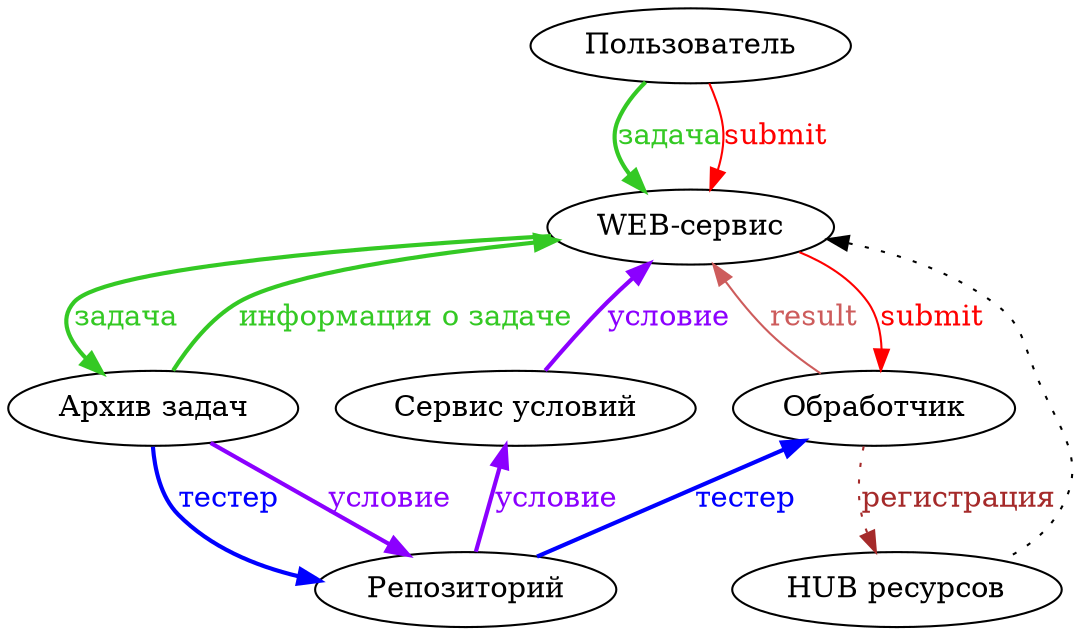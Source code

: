 digraph arch
{
    // users
    {
        user[label="Пользователь"];
        //admin[label="Администратор"];
    }
    // frontend
    {
        web[label="WEB-сервис"];
        //adminka[label="АдминКа"];
    }
    // backend
    {
        archive[label="Архив задач"];
        repository[label="Репозиторий"];
        dcs[label="HUB ресурсов"];
        worker[label="Обработчик"];
        statement_provider[label="Сервис условий"];
    }
    // repository
    {
        edge[style=bold];
        // repository get data
        {
            edge[dir=back];
            worker->repository[color="blue",fontcolor="blue",label="тестер"];
            {
                edge[color="#8b00ff",fontcolor="#8b00ff",label="условие"];
                web->statement_provider;
                statement_provider->repository;
            }
        }
        // repository put data
        {
            archive->repository[color="blue",fontcolor="blue",label="тестер"];
            archive->repository[color="#8b00ff",fontcolor="#8b00ff",label="условие"];
        }
    }
    // problem upload flow
    {
        edge[style=bold,label="задача"];
        {
            edge[color="#34c924",fontcolor="#34c924"];
            user->web;
            web->archive;
            //admin->adminka;
            //adminka->archive;
            web->archive[dir=back,label="информация о задаче"];
        }
    }
    // submit flow
    {
        edge[color="red",fontcolor="red",label="submit"];
        user->web;
        web->worker;
        web->worker[dir=back,color="#cd5c5c",fontcolor="#cd5c5c",label="result"];
    }
    // auxiliary requests
    {
        edge[style=dotted];
        web->dcs[dir=back];//,color="sienna",fontcolor="sienna",label="URL"];
        worker->dcs[color="brown",fontcolor="brown",label="регистрация"];
    }
}

